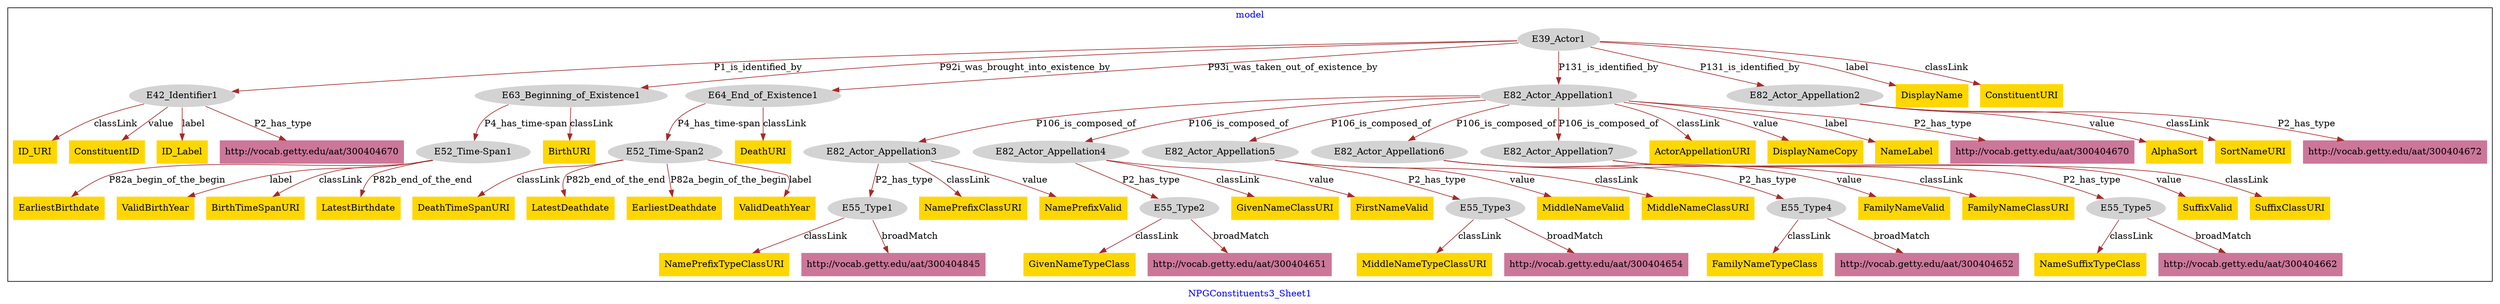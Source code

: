 digraph n0 {
fontcolor="blue"
remincross="true"
label="NPGConstituents3_Sheet1"
subgraph cluster {
label="model"
n2[style="filled",color="white",fillcolor="lightgray",label="E39_Actor1"];
n3[style="filled",color="white",fillcolor="lightgray",label="E42_Identifier1"];
n4[style="filled",color="white",fillcolor="lightgray",label="E63_Beginning_of_Existence1"];
n5[style="filled",color="white",fillcolor="lightgray",label="E64_End_of_Existence1"];
n6[style="filled",color="white",fillcolor="lightgray",label="E82_Actor_Appellation1"];
n7[style="filled",color="white",fillcolor="lightgray",label="E82_Actor_Appellation2"];
n8[style="filled",color="white",fillcolor="lightgray",label="E52_Time-Span1"];
n9[style="filled",color="white",fillcolor="lightgray",label="E52_Time-Span2"];
n10[style="filled",color="white",fillcolor="lightgray",label="E82_Actor_Appellation3"];
n11[style="filled",color="white",fillcolor="lightgray",label="E82_Actor_Appellation4"];
n12[style="filled",color="white",fillcolor="lightgray",label="E82_Actor_Appellation5"];
n13[style="filled",color="white",fillcolor="lightgray",label="E82_Actor_Appellation6"];
n14[style="filled",color="white",fillcolor="lightgray",label="E82_Actor_Appellation7"];
n15[style="filled",color="white",fillcolor="lightgray",label="E55_Type1"];
n16[style="filled",color="white",fillcolor="lightgray",label="E55_Type2"];
n17[style="filled",color="white",fillcolor="lightgray",label="E55_Type3"];
n18[style="filled",color="white",fillcolor="lightgray",label="E55_Type4"];
n19[style="filled",color="white",fillcolor="lightgray",label="E55_Type5"];
n20[shape="plaintext",style="filled",fillcolor="gold",label="EarliestBirthdate"];
n21[shape="plaintext",style="filled",fillcolor="gold",label="AlphaSort"];
n22[shape="plaintext",style="filled",fillcolor="gold",label="NameSuffixTypeClass"];
n23[shape="plaintext",style="filled",fillcolor="gold",label="ValidBirthYear"];
n24[shape="plaintext",style="filled",fillcolor="gold",label="DisplayName"];
n25[shape="plaintext",style="filled",fillcolor="gold",label="ActorAppellationURI"];
n26[shape="plaintext",style="filled",fillcolor="gold",label="BirthTimeSpanURI"];
n27[shape="plaintext",style="filled",fillcolor="gold",label="SuffixValid"];
n28[shape="plaintext",style="filled",fillcolor="gold",label="MiddleNameTypeClassURI"];
n29[shape="plaintext",style="filled",fillcolor="gold",label="NamePrefixClassURI"];
n30[shape="plaintext",style="filled",fillcolor="gold",label="GivenNameClassURI"];
n31[shape="plaintext",style="filled",fillcolor="gold",label="NamePrefixTypeClassURI"];
n32[shape="plaintext",style="filled",fillcolor="gold",label="MiddleNameValid"];
n33[shape="plaintext",style="filled",fillcolor="gold",label="DeathTimeSpanURI"];
n34[shape="plaintext",style="filled",fillcolor="gold",label="NamePrefixValid"];
n35[shape="plaintext",style="filled",fillcolor="gold",label="BirthURI"];
n36[shape="plaintext",style="filled",fillcolor="gold",label="GivenNameTypeClass"];
n37[shape="plaintext",style="filled",fillcolor="gold",label="DisplayNameCopy"];
n38[shape="plaintext",style="filled",fillcolor="gold",label="FamilyNameValid"];
n39[shape="plaintext",style="filled",fillcolor="gold",label="ID_URI"];
n40[shape="plaintext",style="filled",fillcolor="gold",label="FamilyNameTypeClass"];
n41[shape="plaintext",style="filled",fillcolor="gold",label="LatestDeathdate"];
n42[shape="plaintext",style="filled",fillcolor="gold",label="EarliestDeathdate"];
n43[shape="plaintext",style="filled",fillcolor="gold",label="SuffixClassURI"];
n44[shape="plaintext",style="filled",fillcolor="gold",label="ConstituentID"];
n45[shape="plaintext",style="filled",fillcolor="gold",label="ConstituentURI"];
n46[shape="plaintext",style="filled",fillcolor="gold",label="ID_Label"];
n47[shape="plaintext",style="filled",fillcolor="gold",label="SortNameURI"];
n48[shape="plaintext",style="filled",fillcolor="gold",label="NameLabel"];
n49[shape="plaintext",style="filled",fillcolor="gold",label="LatestBirthdate"];
n50[shape="plaintext",style="filled",fillcolor="gold",label="MiddleNameClassURI"];
n51[shape="plaintext",style="filled",fillcolor="gold",label="ValidDeathYear"];
n52[shape="plaintext",style="filled",fillcolor="gold",label="FamilyNameClassURI"];
n53[shape="plaintext",style="filled",fillcolor="gold",label="FirstNameValid"];
n54[shape="plaintext",style="filled",fillcolor="gold",label="DeathURI"];
n55[shape="plaintext",style="filled",fillcolor="#CC7799",label="http://vocab.getty.edu/aat/300404672"];
n56[shape="plaintext",style="filled",fillcolor="#CC7799",label="http://vocab.getty.edu/aat/300404670"];
n57[shape="plaintext",style="filled",fillcolor="#CC7799",label="http://vocab.getty.edu/aat/300404670"];
n58[shape="plaintext",style="filled",fillcolor="#CC7799",label="http://vocab.getty.edu/aat/300404845"];
n59[shape="plaintext",style="filled",fillcolor="#CC7799",label="http://vocab.getty.edu/aat/300404654"];
n60[shape="plaintext",style="filled",fillcolor="#CC7799",label="http://vocab.getty.edu/aat/300404662"];
n61[shape="plaintext",style="filled",fillcolor="#CC7799",label="http://vocab.getty.edu/aat/300404651"];
n62[shape="plaintext",style="filled",fillcolor="#CC7799",label="http://vocab.getty.edu/aat/300404652"];
}
n2 -> n3[color="brown",fontcolor="black",label="P1_is_identified_by"]
n2 -> n4[color="brown",fontcolor="black",label="P92i_was_brought_into_existence_by"]
n2 -> n5[color="brown",fontcolor="black",label="P93i_was_taken_out_of_existence_by"]
n2 -> n6[color="brown",fontcolor="black",label="P131_is_identified_by"]
n2 -> n7[color="brown",fontcolor="black",label="P131_is_identified_by"]
n4 -> n8[color="brown",fontcolor="black",label="P4_has_time-span"]
n5 -> n9[color="brown",fontcolor="black",label="P4_has_time-span"]
n6 -> n10[color="brown",fontcolor="black",label="P106_is_composed_of"]
n6 -> n11[color="brown",fontcolor="black",label="P106_is_composed_of"]
n6 -> n12[color="brown",fontcolor="black",label="P106_is_composed_of"]
n6 -> n13[color="brown",fontcolor="black",label="P106_is_composed_of"]
n6 -> n14[color="brown",fontcolor="black",label="P106_is_composed_of"]
n10 -> n15[color="brown",fontcolor="black",label="P2_has_type"]
n11 -> n16[color="brown",fontcolor="black",label="P2_has_type"]
n12 -> n17[color="brown",fontcolor="black",label="P2_has_type"]
n13 -> n18[color="brown",fontcolor="black",label="P2_has_type"]
n14 -> n19[color="brown",fontcolor="black",label="P2_has_type"]
n8 -> n20[color="brown",fontcolor="black",label="P82a_begin_of_the_begin"]
n7 -> n21[color="brown",fontcolor="black",label="value"]
n19 -> n22[color="brown",fontcolor="black",label="classLink"]
n8 -> n23[color="brown",fontcolor="black",label="label"]
n2 -> n24[color="brown",fontcolor="black",label="label"]
n6 -> n25[color="brown",fontcolor="black",label="classLink"]
n8 -> n26[color="brown",fontcolor="black",label="classLink"]
n14 -> n27[color="brown",fontcolor="black",label="value"]
n17 -> n28[color="brown",fontcolor="black",label="classLink"]
n10 -> n29[color="brown",fontcolor="black",label="classLink"]
n11 -> n30[color="brown",fontcolor="black",label="classLink"]
n15 -> n31[color="brown",fontcolor="black",label="classLink"]
n12 -> n32[color="brown",fontcolor="black",label="value"]
n9 -> n33[color="brown",fontcolor="black",label="classLink"]
n10 -> n34[color="brown",fontcolor="black",label="value"]
n4 -> n35[color="brown",fontcolor="black",label="classLink"]
n16 -> n36[color="brown",fontcolor="black",label="classLink"]
n6 -> n37[color="brown",fontcolor="black",label="value"]
n13 -> n38[color="brown",fontcolor="black",label="value"]
n3 -> n39[color="brown",fontcolor="black",label="classLink"]
n18 -> n40[color="brown",fontcolor="black",label="classLink"]
n9 -> n41[color="brown",fontcolor="black",label="P82b_end_of_the_end"]
n9 -> n42[color="brown",fontcolor="black",label="P82a_begin_of_the_begin"]
n14 -> n43[color="brown",fontcolor="black",label="classLink"]
n3 -> n44[color="brown",fontcolor="black",label="value"]
n2 -> n45[color="brown",fontcolor="black",label="classLink"]
n3 -> n46[color="brown",fontcolor="black",label="label"]
n7 -> n47[color="brown",fontcolor="black",label="classLink"]
n6 -> n48[color="brown",fontcolor="black",label="label"]
n8 -> n49[color="brown",fontcolor="black",label="P82b_end_of_the_end"]
n12 -> n50[color="brown",fontcolor="black",label="classLink"]
n9 -> n51[color="brown",fontcolor="black",label="label"]
n13 -> n52[color="brown",fontcolor="black",label="classLink"]
n11 -> n53[color="brown",fontcolor="black",label="value"]
n5 -> n54[color="brown",fontcolor="black",label="classLink"]
n7 -> n55[color="brown",fontcolor="black",label="P2_has_type"]
n3 -> n56[color="brown",fontcolor="black",label="P2_has_type"]
n6 -> n57[color="brown",fontcolor="black",label="P2_has_type"]
n15 -> n58[color="brown",fontcolor="black",label="broadMatch"]
n17 -> n59[color="brown",fontcolor="black",label="broadMatch"]
n19 -> n60[color="brown",fontcolor="black",label="broadMatch"]
n16 -> n61[color="brown",fontcolor="black",label="broadMatch"]
n18 -> n62[color="brown",fontcolor="black",label="broadMatch"]
}

